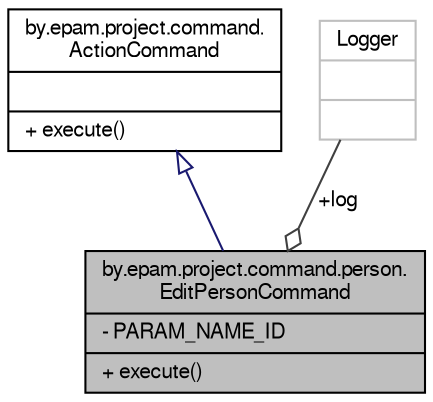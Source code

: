 digraph "by.epam.project.command.person.EditPersonCommand"
{
  bgcolor="transparent";
  edge [fontname="FreeSans",fontsize="10",labelfontname="FreeSans",labelfontsize="10"];
  node [fontname="FreeSans",fontsize="10",shape=record];
  Node1 [label="{by.epam.project.command.person.\lEditPersonCommand\n|- PARAM_NAME_ID\l|+ execute()\l}",height=0.2,width=0.4,color="black", fillcolor="grey75", style="filled", fontcolor="black"];
  Node2 -> Node1 [dir="back",color="midnightblue",fontsize="10",style="solid",arrowtail="onormal",fontname="FreeSans"];
  Node2 [label="{by.epam.project.command.\lActionCommand\n||+ execute()\l}",height=0.2,width=0.4,color="black",URL="$interfaceby_1_1epam_1_1project_1_1command_1_1_action_command.html"];
  Node3 -> Node1 [color="grey25",fontsize="10",style="solid",label=" +log" ,arrowhead="odiamond",fontname="FreeSans"];
  Node3 [label="{Logger\n||}",height=0.2,width=0.4,color="grey75"];
}

